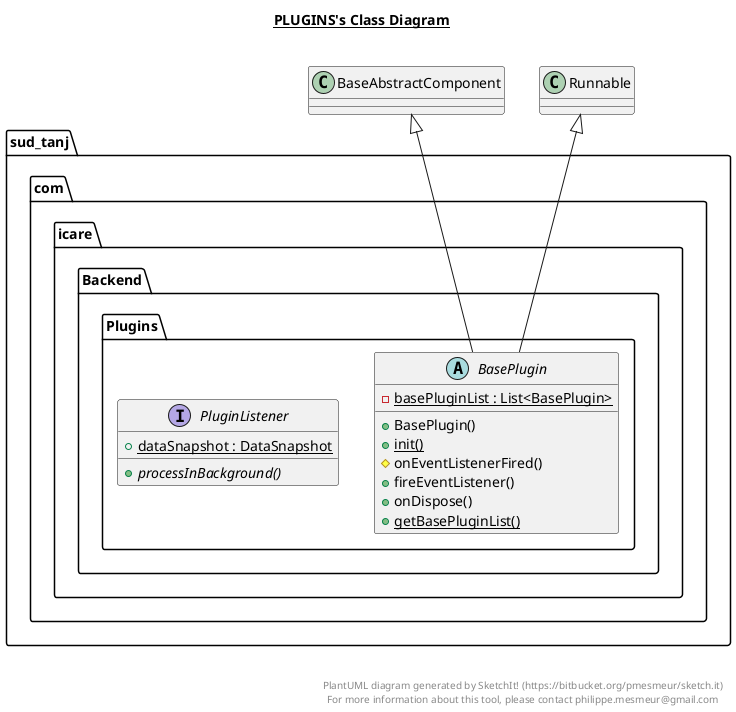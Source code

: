 @startuml

title __PLUGINS's Class Diagram__\n

  package sud_tanj.com.icare {
    package sud_tanj.com.icare.Backend {
      package sud_tanj.com.icare.Backend.Plugins {
        abstract class BasePlugin {
            {static} - basePluginList : List<BasePlugin>
            + BasePlugin()
            {static} + init()
            # onEventListenerFired()
            + fireEventListener()
            + onDispose()
            {static} + getBasePluginList()
        }
      }
    }
  }
  

  package sud_tanj.com.icare {
    package sud_tanj.com.icare.Backend {
      package sud_tanj.com.icare.Backend.Plugins {
        interface PluginListener {
            {static} + dataSnapshot : DataSnapshot
            {abstract} + processInBackground()
        }
      }
    }
  }
  

  BasePlugin -up-|> Runnable
  BasePlugin -up-|> BaseAbstractComponent


right footer


PlantUML diagram generated by SketchIt! (https://bitbucket.org/pmesmeur/sketch.it)
For more information about this tool, please contact philippe.mesmeur@gmail.com
endfooter

@enduml
